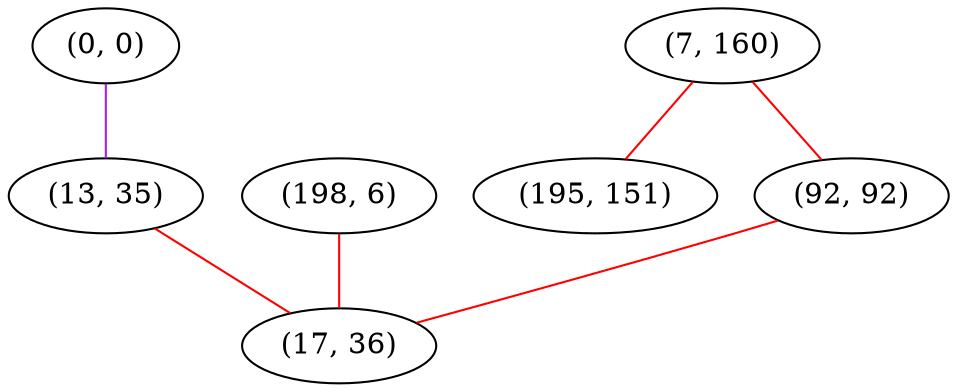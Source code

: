 graph "" {
"(0, 0)";
"(7, 160)";
"(198, 6)";
"(195, 151)";
"(13, 35)";
"(92, 92)";
"(17, 36)";
"(0, 0)" -- "(13, 35)"  [color=purple, key=0, weight=4];
"(7, 160)" -- "(195, 151)"  [color=red, key=0, weight=1];
"(7, 160)" -- "(92, 92)"  [color=red, key=0, weight=1];
"(198, 6)" -- "(17, 36)"  [color=red, key=0, weight=1];
"(13, 35)" -- "(17, 36)"  [color=red, key=0, weight=1];
"(92, 92)" -- "(17, 36)"  [color=red, key=0, weight=1];
}
